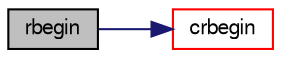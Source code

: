 digraph "rbegin"
{
  bgcolor="transparent";
  edge [fontname="FreeSans",fontsize="10",labelfontname="FreeSans",labelfontsize="10"];
  node [fontname="FreeSans",fontsize="10",shape=record];
  rankdir="LR";
  Node12354 [label="rbegin",height=0.2,width=0.4,color="black", fillcolor="grey75", style="filled", fontcolor="black"];
  Node12354 -> Node12355 [color="midnightblue",fontsize="10",style="solid",fontname="FreeSans"];
  Node12355 [label="crbegin",height=0.2,width=0.4,color="red",URL="$a25806.html#a8eac89a6d4f2f06e0a02ca439e78bb97"];
}
